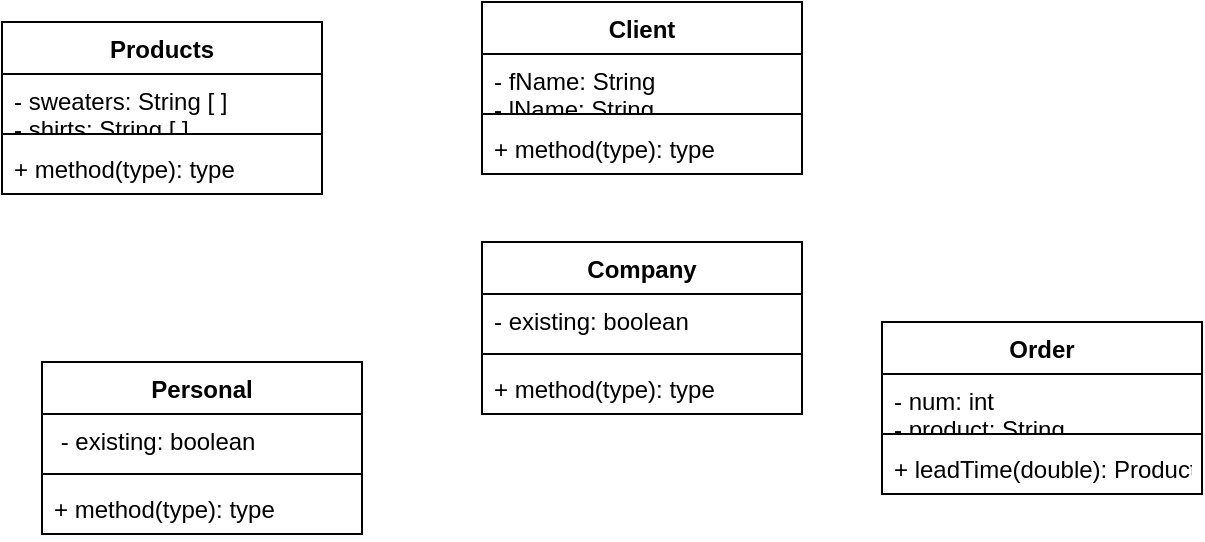 <mxfile>
    <diagram id="z3XswlLWCpY23xo-eLrF" name="Page-1">
        <mxGraphModel dx="728" dy="680" grid="1" gridSize="10" guides="1" tooltips="1" connect="1" arrows="1" fold="1" page="1" pageScale="1" pageWidth="850" pageHeight="1100" math="0" shadow="0">
            <root>
                <mxCell id="0"/>
                <mxCell id="1" parent="0"/>
                <mxCell id="FrRC0isX2T48UGR8ABqO-22" value="Products" style="swimlane;fontStyle=1;align=center;verticalAlign=top;childLayout=stackLayout;horizontal=1;startSize=26;horizontalStack=0;resizeParent=1;resizeParentMax=0;resizeLast=0;collapsible=1;marginBottom=0;" parent="1" vertex="1">
                    <mxGeometry x="110" y="180" width="160" height="86" as="geometry"/>
                </mxCell>
                <mxCell id="FrRC0isX2T48UGR8ABqO-23" value="- sweaters: String [ ]&#10;- shirts: String [ ]&#10;- pants: String [ ]&#10;- shorts: String [ ]&#10;- hats: String [ ]&#10;- masks: String [ ]" style="text;strokeColor=none;fillColor=none;align=left;verticalAlign=top;spacingLeft=4;spacingRight=4;overflow=hidden;rotatable=0;points=[[0,0.5],[1,0.5]];portConstraint=eastwest;" parent="FrRC0isX2T48UGR8ABqO-22" vertex="1">
                    <mxGeometry y="26" width="160" height="26" as="geometry"/>
                </mxCell>
                <mxCell id="FrRC0isX2T48UGR8ABqO-24" value="" style="line;strokeWidth=1;fillColor=none;align=left;verticalAlign=middle;spacingTop=-1;spacingLeft=3;spacingRight=3;rotatable=0;labelPosition=right;points=[];portConstraint=eastwest;" parent="FrRC0isX2T48UGR8ABqO-22" vertex="1">
                    <mxGeometry y="52" width="160" height="8" as="geometry"/>
                </mxCell>
                <mxCell id="FrRC0isX2T48UGR8ABqO-25" value="+ method(type): type" style="text;strokeColor=none;fillColor=none;align=left;verticalAlign=top;spacingLeft=4;spacingRight=4;overflow=hidden;rotatable=0;points=[[0,0.5],[1,0.5]];portConstraint=eastwest;" parent="FrRC0isX2T48UGR8ABqO-22" vertex="1">
                    <mxGeometry y="60" width="160" height="26" as="geometry"/>
                </mxCell>
                <mxCell id="FrRC0isX2T48UGR8ABqO-26" value="Client" style="swimlane;fontStyle=1;align=center;verticalAlign=top;childLayout=stackLayout;horizontal=1;startSize=26;horizontalStack=0;resizeParent=1;resizeParentMax=0;resizeLast=0;collapsible=1;marginBottom=0;" parent="1" vertex="1">
                    <mxGeometry x="350" y="170" width="160" height="86" as="geometry"/>
                </mxCell>
                <mxCell id="FrRC0isX2T48UGR8ABqO-27" value="- fName: String&#10;- lName: String &#10;-mName: String&#10;- address: String&#10;- pNumber: String" style="text;strokeColor=none;fillColor=none;align=left;verticalAlign=top;spacingLeft=4;spacingRight=4;overflow=hidden;rotatable=0;points=[[0,0.5],[1,0.5]];portConstraint=eastwest;" parent="FrRC0isX2T48UGR8ABqO-26" vertex="1">
                    <mxGeometry y="26" width="160" height="26" as="geometry"/>
                </mxCell>
                <mxCell id="FrRC0isX2T48UGR8ABqO-28" value="" style="line;strokeWidth=1;fillColor=none;align=left;verticalAlign=middle;spacingTop=-1;spacingLeft=3;spacingRight=3;rotatable=0;labelPosition=right;points=[];portConstraint=eastwest;" parent="FrRC0isX2T48UGR8ABqO-26" vertex="1">
                    <mxGeometry y="52" width="160" height="8" as="geometry"/>
                </mxCell>
                <mxCell id="FrRC0isX2T48UGR8ABqO-29" value="+ method(type): type" style="text;strokeColor=none;fillColor=none;align=left;verticalAlign=top;spacingLeft=4;spacingRight=4;overflow=hidden;rotatable=0;points=[[0,0.5],[1,0.5]];portConstraint=eastwest;" parent="FrRC0isX2T48UGR8ABqO-26" vertex="1">
                    <mxGeometry y="60" width="160" height="26" as="geometry"/>
                </mxCell>
                <mxCell id="FrRC0isX2T48UGR8ABqO-30" value="Company" style="swimlane;fontStyle=1;align=center;verticalAlign=top;childLayout=stackLayout;horizontal=1;startSize=26;horizontalStack=0;resizeParent=1;resizeParentMax=0;resizeLast=0;collapsible=1;marginBottom=0;" parent="1" vertex="1">
                    <mxGeometry x="350" y="290" width="160" height="86" as="geometry"/>
                </mxCell>
                <mxCell id="FrRC0isX2T48UGR8ABqO-31" value="- existing: boolean" style="text;strokeColor=none;fillColor=none;align=left;verticalAlign=top;spacingLeft=4;spacingRight=4;overflow=hidden;rotatable=0;points=[[0,0.5],[1,0.5]];portConstraint=eastwest;" parent="FrRC0isX2T48UGR8ABqO-30" vertex="1">
                    <mxGeometry y="26" width="160" height="26" as="geometry"/>
                </mxCell>
                <mxCell id="FrRC0isX2T48UGR8ABqO-32" value="" style="line;strokeWidth=1;fillColor=none;align=left;verticalAlign=middle;spacingTop=-1;spacingLeft=3;spacingRight=3;rotatable=0;labelPosition=right;points=[];portConstraint=eastwest;" parent="FrRC0isX2T48UGR8ABqO-30" vertex="1">
                    <mxGeometry y="52" width="160" height="8" as="geometry"/>
                </mxCell>
                <mxCell id="FrRC0isX2T48UGR8ABqO-33" value="+ method(type): type" style="text;strokeColor=none;fillColor=none;align=left;verticalAlign=top;spacingLeft=4;spacingRight=4;overflow=hidden;rotatable=0;points=[[0,0.5],[1,0.5]];portConstraint=eastwest;" parent="FrRC0isX2T48UGR8ABqO-30" vertex="1">
                    <mxGeometry y="60" width="160" height="26" as="geometry"/>
                </mxCell>
                <mxCell id="FrRC0isX2T48UGR8ABqO-34" value="Personal" style="swimlane;fontStyle=1;align=center;verticalAlign=top;childLayout=stackLayout;horizontal=1;startSize=26;horizontalStack=0;resizeParent=1;resizeParentMax=0;resizeLast=0;collapsible=1;marginBottom=0;" parent="1" vertex="1">
                    <mxGeometry x="130" y="350" width="160" height="86" as="geometry"/>
                </mxCell>
                <mxCell id="FrRC0isX2T48UGR8ABqO-35" value=" - existing: boolean" style="text;strokeColor=none;fillColor=none;align=left;verticalAlign=top;spacingLeft=4;spacingRight=4;overflow=hidden;rotatable=0;points=[[0,0.5],[1,0.5]];portConstraint=eastwest;" parent="FrRC0isX2T48UGR8ABqO-34" vertex="1">
                    <mxGeometry y="26" width="160" height="26" as="geometry"/>
                </mxCell>
                <mxCell id="FrRC0isX2T48UGR8ABqO-36" value="" style="line;strokeWidth=1;fillColor=none;align=left;verticalAlign=middle;spacingTop=-1;spacingLeft=3;spacingRight=3;rotatable=0;labelPosition=right;points=[];portConstraint=eastwest;" parent="FrRC0isX2T48UGR8ABqO-34" vertex="1">
                    <mxGeometry y="52" width="160" height="8" as="geometry"/>
                </mxCell>
                <mxCell id="FrRC0isX2T48UGR8ABqO-37" value="+ method(type): type" style="text;strokeColor=none;fillColor=none;align=left;verticalAlign=top;spacingLeft=4;spacingRight=4;overflow=hidden;rotatable=0;points=[[0,0.5],[1,0.5]];portConstraint=eastwest;" parent="FrRC0isX2T48UGR8ABqO-34" vertex="1">
                    <mxGeometry y="60" width="160" height="26" as="geometry"/>
                </mxCell>
                <mxCell id="FrRC0isX2T48UGR8ABqO-38" value="Order" style="swimlane;fontStyle=1;align=center;verticalAlign=top;childLayout=stackLayout;horizontal=1;startSize=26;horizontalStack=0;resizeParent=1;resizeParentMax=0;resizeLast=0;collapsible=1;marginBottom=0;" parent="1" vertex="1">
                    <mxGeometry x="550" y="330" width="160" height="86" as="geometry"/>
                </mxCell>
                <mxCell id="FrRC0isX2T48UGR8ABqO-39" value="- num: int&#10;- product: String &#10;- type: String&#10;- size: String&#10;- client: Client" style="text;strokeColor=none;fillColor=none;align=left;verticalAlign=top;spacingLeft=4;spacingRight=4;overflow=hidden;rotatable=0;points=[[0,0.5],[1,0.5]];portConstraint=eastwest;" parent="FrRC0isX2T48UGR8ABqO-38" vertex="1">
                    <mxGeometry y="26" width="160" height="26" as="geometry"/>
                </mxCell>
                <mxCell id="FrRC0isX2T48UGR8ABqO-40" value="" style="line;strokeWidth=1;fillColor=none;align=left;verticalAlign=middle;spacingTop=-1;spacingLeft=3;spacingRight=3;rotatable=0;labelPosition=right;points=[];portConstraint=eastwest;" parent="FrRC0isX2T48UGR8ABqO-38" vertex="1">
                    <mxGeometry y="52" width="160" height="8" as="geometry"/>
                </mxCell>
                <mxCell id="FrRC0isX2T48UGR8ABqO-41" value="+ leadTime(double): Products inventory" style="text;strokeColor=none;fillColor=none;align=left;verticalAlign=top;spacingLeft=4;spacingRight=4;overflow=hidden;rotatable=0;points=[[0,0.5],[1,0.5]];portConstraint=eastwest;" parent="FrRC0isX2T48UGR8ABqO-38" vertex="1">
                    <mxGeometry y="60" width="160" height="26" as="geometry"/>
                </mxCell>
            </root>
        </mxGraphModel>
    </diagram>
    <diagram id="wftdomCxegUQZQMBHBxp" name="Page-2">
        &#xa;        &#xa;        &#xa;&#xa;&#xa;
        <mxGraphModel dx="728" dy="680" grid="1" gridSize="10" guides="1" tooltips="1" connect="1" arrows="1" fold="1" page="1" pageScale="1" pageWidth="850" pageHeight="1100" math="0" shadow="0">
            &#xa;            &#xa;            &#xa;&#xa;&#xa;
            <root>
                &#xa;                &#xa;                &#xa;&#xa;&#xa;
                <mxCell id="MRYJUEJTdeakwbMpgUm5-0"/>
                &#xa;                &#xa;                &#xa;&#xa;&#xa;
                <mxCell id="MRYJUEJTdeakwbMpgUm5-1" parent="MRYJUEJTdeakwbMpgUm5-0"/>
                &#xa;                &#xa;                &#xa;&#xa;&#xa;
                <mxCell id="w4hvDUAFsWrSL29OxZu8-0" value="Sweater" style="swimlane;fontStyle=1;align=center;verticalAlign=top;childLayout=stackLayout;horizontal=1;startSize=26;horizontalStack=0;resizeParent=1;resizeParentMax=0;resizeLast=0;collapsible=1;marginBottom=0;" parent="MRYJUEJTdeakwbMpgUm5-1" vertex="1">
                    &#xa;                    &#xa;                    &#xa;&#xa;&#xa;
                    <mxGeometry x="90" y="80" width="160" height="86" as="geometry"/>
                    &#xa;                    &#xa;                    &#xa;&#xa;&#xa;
                </mxCell>
                &#xa;                &#xa;                &#xa;&#xa;&#xa;
                <mxCell id="w4hvDUAFsWrSL29OxZu8-1" value="- size: char&#10;- type: String&#10;- colour: String&#10;- sex: char" style="text;strokeColor=none;fillColor=none;align=left;verticalAlign=top;spacingLeft=4;spacingRight=4;overflow=hidden;rotatable=0;points=[[0,0.5],[1,0.5]];portConstraint=eastwest;" parent="w4hvDUAFsWrSL29OxZu8-0" vertex="1">
                    &#xa;                    &#xa;                    &#xa;&#xa;&#xa;
                    <mxGeometry y="26" width="160" height="26" as="geometry"/>
                    &#xa;                    &#xa;                    &#xa;&#xa;&#xa;
                </mxCell>
                &#xa;                &#xa;                &#xa;&#xa;&#xa;
                <mxCell id="w4hvDUAFsWrSL29OxZu8-2" value="" style="line;strokeWidth=1;fillColor=none;align=left;verticalAlign=middle;spacingTop=-1;spacingLeft=3;spacingRight=3;rotatable=0;labelPosition=right;points=[];portConstraint=eastwest;" parent="w4hvDUAFsWrSL29OxZu8-0" vertex="1">
                    &#xa;                    &#xa;                    &#xa;&#xa;&#xa;
                    <mxGeometry y="52" width="160" height="8" as="geometry"/>
                    &#xa;                    &#xa;                    &#xa;&#xa;&#xa;
                </mxCell>
                &#xa;                &#xa;                &#xa;&#xa;&#xa;
                <mxCell id="w4hvDUAFsWrSL29OxZu8-3" value="+ method(type): type" style="text;strokeColor=none;fillColor=none;align=left;verticalAlign=top;spacingLeft=4;spacingRight=4;overflow=hidden;rotatable=0;points=[[0,0.5],[1,0.5]];portConstraint=eastwest;" parent="w4hvDUAFsWrSL29OxZu8-0" vertex="1">
                    &#xa;                    &#xa;                    &#xa;&#xa;&#xa;
                    <mxGeometry y="60" width="160" height="26" as="geometry"/>
                    &#xa;                    &#xa;                    &#xa;&#xa;&#xa;
                </mxCell>
                &#xa;                &#xa;                &#xa;&#xa;&#xa;
                <mxCell id="w4hvDUAFsWrSL29OxZu8-4" value="Shirt" style="swimlane;fontStyle=1;align=center;verticalAlign=top;childLayout=stackLayout;horizontal=1;startSize=26;horizontalStack=0;resizeParent=1;resizeParentMax=0;resizeLast=0;collapsible=1;marginBottom=0;" parent="MRYJUEJTdeakwbMpgUm5-1" vertex="1">
                    &#xa;                    &#xa;                    &#xa;&#xa;&#xa;
                    <mxGeometry x="320" y="80" width="160" height="86" as="geometry"/>
                    &#xa;                    &#xa;                    &#xa;&#xa;&#xa;
                </mxCell>
                &#xa;                &#xa;                &#xa;&#xa;&#xa;
                <mxCell id="w4hvDUAFsWrSL29OxZu8-5" value="- size: char&#10;- type: String&#10;- colour: String&#10;- sex: char" style="text;strokeColor=none;fillColor=none;align=left;verticalAlign=top;spacingLeft=4;spacingRight=4;overflow=hidden;rotatable=0;points=[[0,0.5],[1,0.5]];portConstraint=eastwest;" parent="w4hvDUAFsWrSL29OxZu8-4" vertex="1">
                    &#xa;                    &#xa;                    &#xa;&#xa;&#xa;
                    <mxGeometry y="26" width="160" height="26" as="geometry"/>
                    &#xa;                    &#xa;                    &#xa;&#xa;&#xa;
                </mxCell>
                &#xa;                &#xa;                &#xa;&#xa;&#xa;
                <mxCell id="w4hvDUAFsWrSL29OxZu8-6" value="" style="line;strokeWidth=1;fillColor=none;align=left;verticalAlign=middle;spacingTop=-1;spacingLeft=3;spacingRight=3;rotatable=0;labelPosition=right;points=[];portConstraint=eastwest;" parent="w4hvDUAFsWrSL29OxZu8-4" vertex="1">
                    &#xa;                    &#xa;                    &#xa;&#xa;&#xa;
                    <mxGeometry y="52" width="160" height="8" as="geometry"/>
                    &#xa;                    &#xa;                    &#xa;&#xa;&#xa;
                </mxCell>
                &#xa;                &#xa;                &#xa;&#xa;&#xa;
                <mxCell id="w4hvDUAFsWrSL29OxZu8-7" value="+ method(type): type" style="text;strokeColor=none;fillColor=none;align=left;verticalAlign=top;spacingLeft=4;spacingRight=4;overflow=hidden;rotatable=0;points=[[0,0.5],[1,0.5]];portConstraint=eastwest;" parent="w4hvDUAFsWrSL29OxZu8-4" vertex="1">
                    &#xa;                    &#xa;                    &#xa;&#xa;&#xa;
                    <mxGeometry y="60" width="160" height="26" as="geometry"/>
                    &#xa;                    &#xa;                    &#xa;&#xa;&#xa;
                </mxCell>
                &#xa;                &#xa;                &#xa;&#xa;&#xa;
                <mxCell id="w4hvDUAFsWrSL29OxZu8-8" value="Pant" style="swimlane;fontStyle=1;align=center;verticalAlign=top;childLayout=stackLayout;horizontal=1;startSize=26;horizontalStack=0;resizeParent=1;resizeParentMax=0;resizeLast=0;collapsible=1;marginBottom=0;" parent="MRYJUEJTdeakwbMpgUm5-1" vertex="1">
                    &#xa;                    &#xa;                    &#xa;&#xa;&#xa;
                    <mxGeometry x="90" y="230" width="160" height="86" as="geometry"/>
                    &#xa;                    &#xa;                    &#xa;&#xa;&#xa;
                </mxCell>
                &#xa;                &#xa;                &#xa;&#xa;&#xa;
                <mxCell id="w4hvDUAFsWrSL29OxZu8-9" value="- size: char&#10;- type: String&#10;- colour: String&#10;- sex: char" style="text;strokeColor=none;fillColor=none;align=left;verticalAlign=top;spacingLeft=4;spacingRight=4;overflow=hidden;rotatable=0;points=[[0,0.5],[1,0.5]];portConstraint=eastwest;" parent="w4hvDUAFsWrSL29OxZu8-8" vertex="1">
                    &#xa;                    &#xa;                    &#xa;&#xa;&#xa;
                    <mxGeometry y="26" width="160" height="26" as="geometry"/>
                    &#xa;                    &#xa;                    &#xa;&#xa;&#xa;
                </mxCell>
                &#xa;                &#xa;                &#xa;&#xa;&#xa;
                <mxCell id="w4hvDUAFsWrSL29OxZu8-10" value="" style="line;strokeWidth=1;fillColor=none;align=left;verticalAlign=middle;spacingTop=-1;spacingLeft=3;spacingRight=3;rotatable=0;labelPosition=right;points=[];portConstraint=eastwest;" parent="w4hvDUAFsWrSL29OxZu8-8" vertex="1">
                    &#xa;                    &#xa;                    &#xa;&#xa;&#xa;
                    <mxGeometry y="52" width="160" height="8" as="geometry"/>
                    &#xa;                    &#xa;                    &#xa;&#xa;&#xa;
                </mxCell>
                &#xa;                &#xa;                &#xa;&#xa;&#xa;
                <mxCell id="w4hvDUAFsWrSL29OxZu8-11" value="+ method(type): type" style="text;strokeColor=none;fillColor=none;align=left;verticalAlign=top;spacingLeft=4;spacingRight=4;overflow=hidden;rotatable=0;points=[[0,0.5],[1,0.5]];portConstraint=eastwest;" parent="w4hvDUAFsWrSL29OxZu8-8" vertex="1">
                    &#xa;                    &#xa;                    &#xa;&#xa;&#xa;
                    <mxGeometry y="60" width="160" height="26" as="geometry"/>
                    &#xa;                    &#xa;                    &#xa;&#xa;&#xa;
                </mxCell>
                &#xa;                &#xa;                &#xa;&#xa;&#xa;
                <mxCell id="w4hvDUAFsWrSL29OxZu8-12" value="Short" style="swimlane;fontStyle=1;align=center;verticalAlign=top;childLayout=stackLayout;horizontal=1;startSize=26;horizontalStack=0;resizeParent=1;resizeParentMax=0;resizeLast=0;collapsible=1;marginBottom=0;" parent="MRYJUEJTdeakwbMpgUm5-1" vertex="1">
                    &#xa;                    &#xa;                    &#xa;&#xa;&#xa;
                    <mxGeometry x="320" y="230" width="160" height="86" as="geometry"/>
                    &#xa;                    &#xa;                    &#xa;&#xa;&#xa;
                </mxCell>
                &#xa;                &#xa;                &#xa;&#xa;&#xa;
                <mxCell id="w4hvDUAFsWrSL29OxZu8-13" value="- size: char&#10;- type: String&#10;- colour: String&#10;- sex: char" style="text;strokeColor=none;fillColor=none;align=left;verticalAlign=top;spacingLeft=4;spacingRight=4;overflow=hidden;rotatable=0;points=[[0,0.5],[1,0.5]];portConstraint=eastwest;" parent="w4hvDUAFsWrSL29OxZu8-12" vertex="1">
                    &#xa;                    &#xa;                    &#xa;&#xa;&#xa;
                    <mxGeometry y="26" width="160" height="26" as="geometry"/>
                    &#xa;                    &#xa;                    &#xa;&#xa;&#xa;
                </mxCell>
                &#xa;                &#xa;                &#xa;&#xa;&#xa;
                <mxCell id="w4hvDUAFsWrSL29OxZu8-14" value="" style="line;strokeWidth=1;fillColor=none;align=left;verticalAlign=middle;spacingTop=-1;spacingLeft=3;spacingRight=3;rotatable=0;labelPosition=right;points=[];portConstraint=eastwest;" parent="w4hvDUAFsWrSL29OxZu8-12" vertex="1">
                    &#xa;                    &#xa;                    &#xa;&#xa;&#xa;
                    <mxGeometry y="52" width="160" height="8" as="geometry"/>
                    &#xa;                    &#xa;                    &#xa;&#xa;&#xa;
                </mxCell>
                &#xa;                &#xa;                &#xa;&#xa;&#xa;
                <mxCell id="w4hvDUAFsWrSL29OxZu8-15" value="+ method(type): type" style="text;strokeColor=none;fillColor=none;align=left;verticalAlign=top;spacingLeft=4;spacingRight=4;overflow=hidden;rotatable=0;points=[[0,0.5],[1,0.5]];portConstraint=eastwest;" parent="w4hvDUAFsWrSL29OxZu8-12" vertex="1">
                    &#xa;                    &#xa;                    &#xa;&#xa;&#xa;
                    <mxGeometry y="60" width="160" height="26" as="geometry"/>
                    &#xa;                    &#xa;                    &#xa;&#xa;&#xa;
                </mxCell>
                &#xa;                &#xa;                &#xa;&#xa;&#xa;
                <mxCell id="w4hvDUAFsWrSL29OxZu8-16" value="Headwear" style="swimlane;fontStyle=1;align=center;verticalAlign=top;childLayout=stackLayout;horizontal=1;startSize=26;horizontalStack=0;resizeParent=1;resizeParentMax=0;resizeLast=0;collapsible=1;marginBottom=0;" parent="MRYJUEJTdeakwbMpgUm5-1" vertex="1">
                    &#xa;                    &#xa;                    &#xa;&#xa;&#xa;
                    <mxGeometry x="90" y="370" width="160" height="86" as="geometry"/>
                    &#xa;                    &#xa;                    &#xa;&#xa;&#xa;
                </mxCell>
                &#xa;                &#xa;                &#xa;&#xa;&#xa;
                <mxCell id="w4hvDUAFsWrSL29OxZu8-17" value="- size: char&#10;- type: String&#10;- colour: String&#10;- sex: char" style="text;strokeColor=none;fillColor=none;align=left;verticalAlign=top;spacingLeft=4;spacingRight=4;overflow=hidden;rotatable=0;points=[[0,0.5],[1,0.5]];portConstraint=eastwest;" parent="w4hvDUAFsWrSL29OxZu8-16" vertex="1">
                    &#xa;                    &#xa;                    &#xa;&#xa;&#xa;
                    <mxGeometry y="26" width="160" height="26" as="geometry"/>
                    &#xa;                    &#xa;                    &#xa;&#xa;&#xa;
                </mxCell>
                &#xa;                &#xa;                &#xa;&#xa;&#xa;
                <mxCell id="w4hvDUAFsWrSL29OxZu8-18" value="" style="line;strokeWidth=1;fillColor=none;align=left;verticalAlign=middle;spacingTop=-1;spacingLeft=3;spacingRight=3;rotatable=0;labelPosition=right;points=[];portConstraint=eastwest;" parent="w4hvDUAFsWrSL29OxZu8-16" vertex="1">
                    &#xa;                    &#xa;                    &#xa;&#xa;&#xa;
                    <mxGeometry y="52" width="160" height="8" as="geometry"/>
                    &#xa;                    &#xa;                    &#xa;&#xa;&#xa;
                </mxCell>
                &#xa;                &#xa;                &#xa;&#xa;&#xa;
                <mxCell id="w4hvDUAFsWrSL29OxZu8-19" value="+ method(type): type" style="text;strokeColor=none;fillColor=none;align=left;verticalAlign=top;spacingLeft=4;spacingRight=4;overflow=hidden;rotatable=0;points=[[0,0.5],[1,0.5]];portConstraint=eastwest;" parent="w4hvDUAFsWrSL29OxZu8-16" vertex="1">
                    &#xa;                    &#xa;                    &#xa;&#xa;&#xa;
                    <mxGeometry y="60" width="160" height="26" as="geometry"/>
                    &#xa;                    &#xa;                    &#xa;&#xa;&#xa;
                </mxCell>
                &#xa;                &#xa;                &#xa;&#xa;&#xa;
                <mxCell id="w4hvDUAFsWrSL29OxZu8-20" value="Mask" style="swimlane;fontStyle=1;align=center;verticalAlign=top;childLayout=stackLayout;horizontal=1;startSize=26;horizontalStack=0;resizeParent=1;resizeParentMax=0;resizeLast=0;collapsible=1;marginBottom=0;" parent="MRYJUEJTdeakwbMpgUm5-1" vertex="1">
                    &#xa;                    &#xa;                    &#xa;&#xa;&#xa;
                    <mxGeometry x="320" y="370" width="160" height="86" as="geometry"/>
                    &#xa;                    &#xa;                    &#xa;&#xa;&#xa;
                </mxCell>
                &#xa;                &#xa;                &#xa;&#xa;&#xa;
                <mxCell id="w4hvDUAFsWrSL29OxZu8-21" value="- size: char&#10;- type: String&#10;- colour: String&#10;- sex: char" style="text;strokeColor=none;fillColor=none;align=left;verticalAlign=top;spacingLeft=4;spacingRight=4;overflow=hidden;rotatable=0;points=[[0,0.5],[1,0.5]];portConstraint=eastwest;" parent="w4hvDUAFsWrSL29OxZu8-20" vertex="1">
                    &#xa;                    &#xa;                    &#xa;&#xa;&#xa;
                    <mxGeometry y="26" width="160" height="26" as="geometry"/>
                    &#xa;                    &#xa;                    &#xa;&#xa;&#xa;
                </mxCell>
                &#xa;                &#xa;                &#xa;&#xa;&#xa;
                <mxCell id="w4hvDUAFsWrSL29OxZu8-22" value="" style="line;strokeWidth=1;fillColor=none;align=left;verticalAlign=middle;spacingTop=-1;spacingLeft=3;spacingRight=3;rotatable=0;labelPosition=right;points=[];portConstraint=eastwest;" parent="w4hvDUAFsWrSL29OxZu8-20" vertex="1">
                    &#xa;                    &#xa;                    &#xa;&#xa;&#xa;
                    <mxGeometry y="52" width="160" height="8" as="geometry"/>
                    &#xa;                    &#xa;                    &#xa;&#xa;&#xa;
                </mxCell>
                &#xa;                &#xa;                &#xa;&#xa;&#xa;
                <mxCell id="w4hvDUAFsWrSL29OxZu8-23" value="+ method(type): type" style="text;strokeColor=none;fillColor=none;align=left;verticalAlign=top;spacingLeft=4;spacingRight=4;overflow=hidden;rotatable=0;points=[[0,0.5],[1,0.5]];portConstraint=eastwest;" parent="w4hvDUAFsWrSL29OxZu8-20" vertex="1">
                    &#xa;                    &#xa;                    &#xa;&#xa;&#xa;
                    <mxGeometry y="60" width="160" height="26" as="geometry"/>
                    &#xa;                    &#xa;                    &#xa;&#xa;&#xa;
                </mxCell>
                &#xa;                &#xa;                &#xa;&#xa;&#xa;
            </root>
            &#xa;            &#xa;            &#xa;&#xa;&#xa;
        </mxGraphModel>
        &#xa;        &#xa;        &#xa;&#xa;&#xa;
    </diagram>
    <diagram id="AKa6K7lbf1u2NzV__cc4" name="Page-3">
        &#xa;        &#xa;        &#xa;&#xa;&#xa;
        <mxGraphModel dx="728" dy="680" grid="1" gridSize="10" guides="1" tooltips="1" connect="1" arrows="1" fold="1" page="1" pageScale="1" pageWidth="850" pageHeight="1100" math="0" shadow="0">
            &#xa;            &#xa;            &#xa;&#xa;&#xa;
            <root>
                &#xa;                &#xa;                &#xa;&#xa;&#xa;
                <mxCell id="Er8krfrYXAJm4qdIAXMV-0"/>
                &#xa;                &#xa;                &#xa;&#xa;&#xa;
                <mxCell id="Er8krfrYXAJm4qdIAXMV-1" parent="Er8krfrYXAJm4qdIAXMV-0"/>
                &#xa;                &#xa;                &#xa;&#xa;&#xa;
                <mxCell id="Er8krfrYXAJm4qdIAXMV-2" value="SQLServer" style="shape=folder;fontStyle=1;tabWidth=110;tabHeight=30;tabPosition=left;html=1;boundedLbl=1;labelInHeader=1;container=1;collapsible=0;recursiveResize=0;" parent="Er8krfrYXAJm4qdIAXMV-1" vertex="1">
                    &#xa;                    &#xa;                    &#xa;&#xa;&#xa;
                    <mxGeometry x="120" y="310" width="290" height="150" as="geometry"/>
                    &#xa;                    &#xa;                    &#xa;&#xa;&#xa;
                </mxCell>
                &#xa;                &#xa;                &#xa;&#xa;&#xa;
                <mxCell id="Er8krfrYXAJm4qdIAXMV-3" value="Inventory" style="html=1;" parent="Er8krfrYXAJm4qdIAXMV-2" vertex="1">
                    &#xa;                    &#xa;                    &#xa;&#xa;&#xa;
                    <mxGeometry width="110" height="30" relative="1" as="geometry">
                        &#xa;                        &#xa;                        &#xa;&#xa;&#xa;
                        <mxPoint x="20" y="50" as="offset"/>
                        &#xa;                        &#xa;                        &#xa;&#xa;&#xa;
                    </mxGeometry>
                    &#xa;                    &#xa;                    &#xa;&#xa;&#xa;
                </mxCell>
                &#xa;                &#xa;                &#xa;&#xa;&#xa;
                <mxCell id="Er8krfrYXAJm4qdIAXMV-16" value="OrderHistory" style="html=1;" parent="Er8krfrYXAJm4qdIAXMV-2" vertex="1">
                    &#xa;                    &#xa;                    &#xa;&#xa;&#xa;
                    <mxGeometry width="110" height="30" relative="1" as="geometry">
                        &#xa;                        &#xa;                        &#xa;&#xa;&#xa;
                        <mxPoint x="150" y="60" as="offset"/>
                        &#xa;                        &#xa;                        &#xa;&#xa;&#xa;
                    </mxGeometry>
                    &#xa;                    &#xa;                    &#xa;&#xa;&#xa;
                </mxCell>
                &#xa;                &#xa;                &#xa;&#xa;&#xa;
                <mxCell id="WMc9OuHirwesZjXnelt_-4" value="Regulars" style="html=1;" vertex="1" parent="Er8krfrYXAJm4qdIAXMV-2">
                    &#xa;                    &#xa;                    &#xa;&#xa;&#xa;
                    <mxGeometry width="110" height="30" relative="1" as="geometry">
                        &#xa;                        &#xa;                        &#xa;&#xa;&#xa;
                        <mxPoint x="30" y="90" as="offset"/>
                        &#xa;                        &#xa;                        &#xa;&#xa;&#xa;
                    </mxGeometry>
                    &#xa;                    &#xa;                    &#xa;&#xa;&#xa;
                </mxCell>
                &#xa;                &#xa;                &#xa;&#xa;&#xa;
            </root>
            &#xa;            &#xa;            &#xa;&#xa;&#xa;
        </mxGraphModel>
        &#xa;        &#xa;        &#xa;&#xa;&#xa;
    </diagram>
    <diagram id="eSRwoZc0oyTMrpAx9XS1" name="Page-4">
        <mxGraphModel dx="715" dy="538" grid="1" gridSize="10" guides="1" tooltips="1" connect="1" arrows="1" fold="1" page="1" pageScale="1" pageWidth="850" pageHeight="1100" math="0" shadow="0">
            <root>
                <mxCell id="oynfDBJYEfXgy_UC3kl--0"/>
                <mxCell id="oynfDBJYEfXgy_UC3kl--1" parent="oynfDBJYEfXgy_UC3kl--0"/>
                <mxCell id="oynfDBJYEfXgy_UC3kl--2" value="Customer" style="shape=umlActor;verticalLabelPosition=bottom;verticalAlign=top;html=1;" parent="oynfDBJYEfXgy_UC3kl--1" vertex="1">
                    <mxGeometry x="120" y="225" width="30" height="60" as="geometry"/>
                </mxCell>
                <mxCell id="oynfDBJYEfXgy_UC3kl--5" value="Admin" style="shape=umlActor;verticalLabelPosition=bottom;verticalAlign=top;html=1;" parent="oynfDBJYEfXgy_UC3kl--1" vertex="1">
                    <mxGeometry x="800" y="240" width="30" height="60" as="geometry"/>
                </mxCell>
                <mxCell id="oynfDBJYEfXgy_UC3kl--12" value="Recuring/OneTime" style="ellipse;whiteSpace=wrap;html=1;" parent="oynfDBJYEfXgy_UC3kl--1" vertex="1">
                    <mxGeometry x="150" y="540" width="130" height="40" as="geometry"/>
                </mxCell>
                <mxCell id="XHgv0kynWW9dPsfrW4lC-9" value="Process Order" style="ellipse;whiteSpace=wrap;html=1;" parent="oynfDBJYEfXgy_UC3kl--1" vertex="1">
                    <mxGeometry x="320" y="750" width="122.5" height="55" as="geometry"/>
                </mxCell>
                <mxCell id="XHgv0kynWW9dPsfrW4lC-14" value="Login" style="ellipse;whiteSpace=wrap;html=1;" parent="oynfDBJYEfXgy_UC3kl--1" vertex="1">
                    <mxGeometry x="500" y="40" width="80" height="30" as="geometry"/>
                </mxCell>
                <mxCell id="XHgv0kynWW9dPsfrW4lC-15" value="Sign-Up" style="ellipse;whiteSpace=wrap;html=1;" parent="oynfDBJYEfXgy_UC3kl--1" vertex="1">
                    <mxGeometry x="620" y="40" width="80" height="30" as="geometry"/>
                </mxCell>
                <mxCell id="XHgv0kynWW9dPsfrW4lC-16" value="Verify email" style="ellipse;whiteSpace=wrap;html=1;" parent="oynfDBJYEfXgy_UC3kl--1" vertex="1">
                    <mxGeometry x="720" y="110" width="80" height="30" as="geometry"/>
                </mxCell>
                <mxCell id="XHgv0kynWW9dPsfrW4lC-17" value="Verify Password" style="ellipse;whiteSpace=wrap;html=1;" parent="oynfDBJYEfXgy_UC3kl--1" vertex="1">
                    <mxGeometry x="480" y="130" width="80" height="30" as="geometry"/>
                </mxCell>
                <mxCell id="XHgv0kynWW9dPsfrW4lC-18" value="Error" style="ellipse;whiteSpace=wrap;html=1;" parent="oynfDBJYEfXgy_UC3kl--1" vertex="1">
                    <mxGeometry x="580" y="110" width="80" height="30" as="geometry"/>
                </mxCell>
                <mxCell id="XHgv0kynWW9dPsfrW4lC-20" value="&amp;lt;&amp;lt;include&amp;gt;&amp;gt;" style="html=1;verticalAlign=bottom;labelBackgroundColor=none;endArrow=open;endFill=0;dashed=1;exitX=0.5;exitY=1;exitDx=0;exitDy=0;entryX=0.5;entryY=0;entryDx=0;entryDy=0;" parent="oynfDBJYEfXgy_UC3kl--1" source="XHgv0kynWW9dPsfrW4lC-14" target="XHgv0kynWW9dPsfrW4lC-17" edge="1">
                    <mxGeometry width="160" relative="1" as="geometry">
                        <mxPoint x="480" y="150" as="sourcePoint"/>
                        <mxPoint x="640" y="150" as="targetPoint"/>
                    </mxGeometry>
                </mxCell>
                <mxCell id="XHgv0kynWW9dPsfrW4lC-21" value="&amp;lt;&amp;lt;include&amp;gt;&amp;gt;" style="html=1;verticalAlign=bottom;labelBackgroundColor=none;endArrow=open;endFill=0;dashed=1;exitX=0.5;exitY=1;exitDx=0;exitDy=0;entryX=0.5;entryY=0;entryDx=0;entryDy=0;" parent="oynfDBJYEfXgy_UC3kl--1" source="XHgv0kynWW9dPsfrW4lC-15" target="XHgv0kynWW9dPsfrW4lC-16" edge="1">
                    <mxGeometry width="160" relative="1" as="geometry">
                        <mxPoint x="540" y="60" as="sourcePoint"/>
                        <mxPoint x="510" y="90" as="targetPoint"/>
                    </mxGeometry>
                </mxCell>
                <mxCell id="XHgv0kynWW9dPsfrW4lC-22" value="&amp;lt;&amp;lt;extend&amp;gt;&amp;gt;" style="html=1;verticalAlign=bottom;labelBackgroundColor=none;endArrow=open;endFill=0;dashed=1;entryX=0.5;entryY=0;entryDx=0;entryDy=0;exitX=0.5;exitY=0;exitDx=0;exitDy=0;" parent="oynfDBJYEfXgy_UC3kl--1" source="XHgv0kynWW9dPsfrW4lC-15" target="XHgv0kynWW9dPsfrW4lC-31" edge="1">
                    <mxGeometry width="160" relative="1" as="geometry">
                        <mxPoint x="390" y="140" as="sourcePoint"/>
                        <mxPoint x="550" y="140" as="targetPoint"/>
                        <Array as="points">
                            <mxPoint x="490" y="20"/>
                        </Array>
                    </mxGeometry>
                </mxCell>
                <mxCell id="XHgv0kynWW9dPsfrW4lC-23" value="&amp;lt;&amp;lt;extend&amp;gt;&amp;gt;" style="html=1;verticalAlign=bottom;labelBackgroundColor=none;endArrow=open;endFill=0;dashed=1;entryX=0.5;entryY=1;entryDx=0;entryDy=0;exitX=0.5;exitY=0;exitDx=0;exitDy=0;" parent="oynfDBJYEfXgy_UC3kl--1" source="XHgv0kynWW9dPsfrW4lC-18" target="XHgv0kynWW9dPsfrW4lC-15" edge="1">
                    <mxGeometry width="160" relative="1" as="geometry">
                        <mxPoint x="390" y="320" as="sourcePoint"/>
                        <mxPoint x="550" y="320" as="targetPoint"/>
                    </mxGeometry>
                </mxCell>
                <mxCell id="XHgv0kynWW9dPsfrW4lC-24" value="&amp;lt;&amp;lt;extend&amp;gt;&amp;gt;" style="html=1;verticalAlign=bottom;labelBackgroundColor=none;endArrow=open;endFill=0;dashed=1;entryX=0.5;entryY=1;entryDx=0;entryDy=0;exitX=0.5;exitY=0;exitDx=0;exitDy=0;" parent="oynfDBJYEfXgy_UC3kl--1" source="XHgv0kynWW9dPsfrW4lC-18" target="XHgv0kynWW9dPsfrW4lC-14" edge="1">
                    <mxGeometry width="160" relative="1" as="geometry">
                        <mxPoint x="630" y="120" as="sourcePoint"/>
                        <mxPoint x="670" y="80" as="targetPoint"/>
                    </mxGeometry>
                </mxCell>
                <mxCell id="XHgv0kynWW9dPsfrW4lC-25" value="&amp;lt;&amp;lt;extend&amp;gt;&amp;gt;" style="html=1;verticalAlign=bottom;labelBackgroundColor=none;endArrow=open;endFill=0;dashed=1;exitX=0.5;exitY=0;exitDx=0;exitDy=0;entryX=0.75;entryY=0;entryDx=0;entryDy=0;" parent="oynfDBJYEfXgy_UC3kl--1" source="XHgv0kynWW9dPsfrW4lC-14" target="XHgv0kynWW9dPsfrW4lC-31" edge="1">
                    <mxGeometry width="160" relative="1" as="geometry">
                        <mxPoint x="630" y="120" as="sourcePoint"/>
                        <mxPoint x="440" y="70" as="targetPoint"/>
                    </mxGeometry>
                </mxCell>
                <mxCell id="XHgv0kynWW9dPsfrW4lC-26" value="Guest" style="ellipse;whiteSpace=wrap;html=1;" parent="oynfDBJYEfXgy_UC3kl--1" vertex="1">
                    <mxGeometry x="190" y="40" width="80" height="30" as="geometry"/>
                </mxCell>
                <mxCell id="XHgv0kynWW9dPsfrW4lC-27" value="&amp;lt;&amp;lt;extend&amp;gt;&amp;gt;" style="html=1;verticalAlign=bottom;labelBackgroundColor=none;endArrow=open;endFill=0;dashed=1;" parent="oynfDBJYEfXgy_UC3kl--1" target="XHgv0kynWW9dPsfrW4lC-31" edge="1">
                    <mxGeometry width="160" relative="1" as="geometry">
                        <mxPoint x="230" y="39" as="sourcePoint"/>
                        <mxPoint x="390" y="39" as="targetPoint"/>
                        <Array as="points">
                            <mxPoint x="320" y="30"/>
                        </Array>
                    </mxGeometry>
                </mxCell>
                <mxCell id="XHgv0kynWW9dPsfrW4lC-30" value="" style="shape=ellipse;container=1;horizontal=1;horizontalStack=0;resizeParent=1;resizeParentMax=0;resizeLast=0;html=1;dashed=0;collapsible=0;fillColor=none;" parent="oynfDBJYEfXgy_UC3kl--1" vertex="1">
                    <mxGeometry x="290" y="60" width="160" height="90" as="geometry"/>
                </mxCell>
                <mxCell id="XHgv0kynWW9dPsfrW4lC-31" value="Open App" style="html=1;strokeColor=none;fillColor=none;align=center;verticalAlign=middle;rotatable=0;" parent="XHgv0kynWW9dPsfrW4lC-30" vertex="1">
                    <mxGeometry width="160" height="22.5" as="geometry"/>
                </mxCell>
                <mxCell id="XHgv0kynWW9dPsfrW4lC-32" value="" style="line;strokeWidth=1;fillColor=none;rotatable=0;labelPosition=right;points=[];portConstraint=eastwest;dashed=0;resizeWidth=1;" parent="XHgv0kynWW9dPsfrW4lC-30" vertex="1">
                    <mxGeometry x="8" y="22.5" width="144" height="7.5" as="geometry"/>
                </mxCell>
                <mxCell id="XHgv0kynWW9dPsfrW4lC-33" value="extension points" style="text;html=1;align=center;verticalAlign=middle;rotatable=0;" parent="XHgv0kynWW9dPsfrW4lC-30" vertex="1">
                    <mxGeometry y="30" width="160" height="22.5" as="geometry"/>
                </mxCell>
                <mxCell id="XHgv0kynWW9dPsfrW4lC-34" value="Login&amp;nbsp;&lt;br&gt;Sign-Up&lt;br&gt;Continue as Guest" style="text;html=1;align=left;verticalAlign=middle;rotatable=0;spacingLeft=25;" parent="XHgv0kynWW9dPsfrW4lC-30" vertex="1">
                    <mxGeometry y="52.5" width="160" height="22.5" as="geometry"/>
                </mxCell>
                <mxCell id="XHgv0kynWW9dPsfrW4lC-48" value="Update Stock" style="ellipse;whiteSpace=wrap;html=1;" parent="oynfDBJYEfXgy_UC3kl--1" vertex="1">
                    <mxGeometry x="325" y="692.96" width="100" height="50" as="geometry"/>
                </mxCell>
                <mxCell id="XHgv0kynWW9dPsfrW4lC-49" value="" style="endArrow=none;startArrow=none;endFill=0;startFill=0;endSize=8;html=1;verticalAlign=bottom;labelBackgroundColor=none;strokeWidth=3;exitX=1;exitY=0.5;exitDx=0;exitDy=0;" parent="oynfDBJYEfXgy_UC3kl--1" source="XHgv0kynWW9dPsfrW4lC-48" edge="1">
                    <mxGeometry width="160" relative="1" as="geometry">
                        <mxPoint x="460" y="270" as="sourcePoint"/>
                        <mxPoint x="800" y="260" as="targetPoint"/>
                        <Array as="points">
                            <mxPoint x="640" y="780"/>
                        </Array>
                    </mxGeometry>
                </mxCell>
                <mxCell id="XHgv0kynWW9dPsfrW4lC-50" value="" style="endArrow=none;startArrow=none;endFill=0;startFill=0;endSize=8;html=1;verticalAlign=bottom;labelBackgroundColor=none;strokeWidth=3;exitX=0.963;exitY=0.36;exitDx=0;exitDy=0;exitPerimeter=0;" parent="oynfDBJYEfXgy_UC3kl--1" source="YP_LOq2j_jBv8buRigSV-22" edge="1">
                    <mxGeometry width="160" relative="1" as="geometry">
                        <mxPoint x="450" y="285" as="sourcePoint"/>
                        <mxPoint x="800" y="260" as="targetPoint"/>
                    </mxGeometry>
                </mxCell>
                <mxCell id="XHgv0kynWW9dPsfrW4lC-52" value="" style="endArrow=none;startArrow=none;endFill=0;startFill=0;endSize=8;html=1;verticalAlign=bottom;labelBackgroundColor=none;strokeWidth=3;exitX=1;exitY=0.333;exitDx=0;exitDy=0;exitPerimeter=0;entryX=0;entryY=0;entryDx=0;entryDy=0;" parent="oynfDBJYEfXgy_UC3kl--1" source="oynfDBJYEfXgy_UC3kl--2" target="XHgv0kynWW9dPsfrW4lC-34" edge="1">
                    <mxGeometry width="160" relative="1" as="geometry">
                        <mxPoint x="230" y="200" as="sourcePoint"/>
                        <mxPoint x="530" y="132.5" as="targetPoint"/>
                    </mxGeometry>
                </mxCell>
                <mxCell id="XHgv0kynWW9dPsfrW4lC-53" value="" style="endArrow=none;startArrow=none;endFill=0;startFill=0;endSize=8;html=1;verticalAlign=bottom;labelBackgroundColor=none;strokeWidth=3;exitX=1;exitY=0.333;exitDx=0;exitDy=0;exitPerimeter=0;entryX=0.009;entryY=0.36;entryDx=0;entryDy=0;entryPerimeter=0;" parent="oynfDBJYEfXgy_UC3kl--1" source="oynfDBJYEfXgy_UC3kl--2" target="YP_LOq2j_jBv8buRigSV-22" edge="1">
                    <mxGeometry width="160" relative="1" as="geometry">
                        <mxPoint x="230" y="280" as="sourcePoint"/>
                        <mxPoint x="310" y="270" as="targetPoint"/>
                    </mxGeometry>
                </mxCell>
                <mxCell id="XHgv0kynWW9dPsfrW4lC-56" value="" style="endArrow=none;startArrow=none;endFill=0;startFill=0;endSize=8;html=1;verticalAlign=bottom;labelBackgroundColor=none;strokeWidth=3;exitX=1;exitY=0.5;exitDx=0;exitDy=0;entryX=0;entryY=0.333;entryDx=0;entryDy=0;entryPerimeter=0;" parent="oynfDBJYEfXgy_UC3kl--1" source="XHgv0kynWW9dPsfrW4lC-9" target="oynfDBJYEfXgy_UC3kl--5" edge="1">
                    <mxGeometry width="160" relative="1" as="geometry">
                        <mxPoint x="460" y="597.5" as="sourcePoint"/>
                        <mxPoint x="810" y="270" as="targetPoint"/>
                        <Array as="points">
                            <mxPoint x="660" y="800"/>
                        </Array>
                    </mxGeometry>
                </mxCell>
                <mxCell id="XHgv0kynWW9dPsfrW4lC-58" value="&amp;lt;&amp;lt;include&amp;gt;&amp;gt;" style="html=1;verticalAlign=bottom;labelBackgroundColor=none;endArrow=open;endFill=0;dashed=1;exitX=0.5;exitY=1;exitDx=0;exitDy=0;entryX=0.5;entryY=0;entryDx=0;entryDy=0;" parent="oynfDBJYEfXgy_UC3kl--1" source="YP_LOq2j_jBv8buRigSV-7" target="oynfDBJYEfXgy_UC3kl--12" edge="1">
                    <mxGeometry width="160" relative="1" as="geometry">
                        <mxPoint x="200" y="622.96" as="sourcePoint"/>
                        <mxPoint x="228" y="660" as="targetPoint"/>
                    </mxGeometry>
                </mxCell>
                <mxCell id="YP_LOq2j_jBv8buRigSV-7" value="" style="shape=ellipse;container=1;horizontal=1;horizontalStack=0;resizeParent=1;resizeParentMax=0;resizeLast=0;html=1;dashed=0;collapsible=0;" vertex="1" parent="oynfDBJYEfXgy_UC3kl--1">
                    <mxGeometry x="270" y="350" width="180" height="120" as="geometry"/>
                </mxCell>
                <mxCell id="YP_LOq2j_jBv8buRigSV-8" value="Returning Customer" style="html=1;strokeColor=none;fillColor=none;align=center;verticalAlign=middle;rotatable=0;" vertex="1" parent="YP_LOq2j_jBv8buRigSV-7">
                    <mxGeometry width="180" height="30" as="geometry"/>
                </mxCell>
                <mxCell id="YP_LOq2j_jBv8buRigSV-9" value="" style="line;strokeWidth=1;fillColor=none;rotatable=0;labelPosition=right;points=[];portConstraint=eastwest;dashed=0;resizeWidth=1;" vertex="1" parent="YP_LOq2j_jBv8buRigSV-7">
                    <mxGeometry x="9" y="30" width="162" height="10" as="geometry"/>
                </mxCell>
                <mxCell id="YP_LOq2j_jBv8buRigSV-11" value="Recurring order/One-Time&lt;br&gt;Payment Structure" style="text;html=1;align=left;verticalAlign=middle;rotatable=0;spacingLeft=25;" vertex="1" parent="YP_LOq2j_jBv8buRigSV-7">
                    <mxGeometry y="45" width="180" height="30" as="geometry"/>
                </mxCell>
                <mxCell id="YP_LOq2j_jBv8buRigSV-12" value="" style="shape=ellipse;container=1;horizontal=1;horizontalStack=0;resizeParent=1;resizeParentMax=0;resizeLast=0;html=1;dashed=0;collapsible=0;" vertex="1" parent="oynfDBJYEfXgy_UC3kl--1">
                    <mxGeometry x="510" y="330" width="180" height="120" as="geometry"/>
                </mxCell>
                <mxCell id="YP_LOq2j_jBv8buRigSV-13" value="New Customer" style="html=1;strokeColor=none;fillColor=none;align=center;verticalAlign=middle;rotatable=0;" vertex="1" parent="YP_LOq2j_jBv8buRigSV-12">
                    <mxGeometry width="180" height="30" as="geometry"/>
                </mxCell>
                <mxCell id="YP_LOq2j_jBv8buRigSV-14" value="" style="line;strokeWidth=1;fillColor=none;rotatable=0;labelPosition=right;points=[];portConstraint=eastwest;dashed=0;resizeWidth=1;" vertex="1" parent="YP_LOq2j_jBv8buRigSV-12">
                    <mxGeometry x="9" y="30" width="162" height="10" as="geometry"/>
                </mxCell>
                <mxCell id="YP_LOq2j_jBv8buRigSV-16" value="Sign-up&lt;br&gt;Order Information&lt;br&gt;Shipping &amp;amp; Handling&lt;br&gt;Payment Information&lt;br&gt;Payment Structure" style="text;html=1;align=left;verticalAlign=middle;rotatable=0;spacingLeft=25;" vertex="1" parent="YP_LOq2j_jBv8buRigSV-12">
                    <mxGeometry y="60" width="180" height="30" as="geometry"/>
                </mxCell>
                <mxCell id="YP_LOq2j_jBv8buRigSV-22" value="Purchase Order" style="ellipse;whiteSpace=wrap;html=1;" vertex="1" parent="oynfDBJYEfXgy_UC3kl--1">
                    <mxGeometry x="342" y="200" width="108" height="50" as="geometry"/>
                </mxCell>
                <mxCell id="YP_LOq2j_jBv8buRigSV-23" value="Send Receipt&amp;nbsp;" style="ellipse;whiteSpace=wrap;html=1;" vertex="1" parent="oynfDBJYEfXgy_UC3kl--1">
                    <mxGeometry x="317.5" y="810" width="122.5" height="55" as="geometry"/>
                </mxCell>
                <mxCell id="YP_LOq2j_jBv8buRigSV-24" value="" style="endArrow=none;startArrow=none;endFill=0;startFill=0;endSize=8;html=1;verticalAlign=bottom;labelBackgroundColor=none;strokeWidth=3;exitX=1;exitY=0.5;exitDx=0;exitDy=0;entryX=0;entryY=0.333;entryDx=0;entryDy=0;entryPerimeter=0;" edge="1" parent="oynfDBJYEfXgy_UC3kl--1" source="YP_LOq2j_jBv8buRigSV-23" target="oynfDBJYEfXgy_UC3kl--5">
                    <mxGeometry width="160" relative="1" as="geometry">
                        <mxPoint x="450" y="827.5" as="sourcePoint"/>
                        <mxPoint x="810" y="270" as="targetPoint"/>
                        <Array as="points">
                            <mxPoint x="670" y="860"/>
                        </Array>
                    </mxGeometry>
                </mxCell>
                <mxCell id="YP_LOq2j_jBv8buRigSV-25" value="Request Tracking" style="ellipse;whiteSpace=wrap;html=1;" vertex="1" parent="oynfDBJYEfXgy_UC3kl--1">
                    <mxGeometry x="320" y="870" width="122.5" height="55" as="geometry"/>
                </mxCell>
                <mxCell id="YP_LOq2j_jBv8buRigSV-26" value="Send Tracking" style="ellipse;whiteSpace=wrap;html=1;" vertex="1" parent="oynfDBJYEfXgy_UC3kl--1">
                    <mxGeometry x="320" y="930" width="122.5" height="55" as="geometry"/>
                </mxCell>
                <mxCell id="YP_LOq2j_jBv8buRigSV-27" value="" style="endArrow=none;startArrow=none;endFill=0;startFill=0;endSize=8;html=1;verticalAlign=bottom;labelBackgroundColor=none;strokeWidth=3;exitX=1;exitY=0.5;exitDx=0;exitDy=0;entryX=0;entryY=0.333;entryDx=0;entryDy=0;entryPerimeter=0;" edge="1" parent="oynfDBJYEfXgy_UC3kl--1" source="YP_LOq2j_jBv8buRigSV-26" target="oynfDBJYEfXgy_UC3kl--5">
                    <mxGeometry width="160" relative="1" as="geometry">
                        <mxPoint x="450" y="847.5" as="sourcePoint"/>
                        <mxPoint x="810" y="270" as="targetPoint"/>
                        <Array as="points">
                            <mxPoint x="680" y="870"/>
                        </Array>
                    </mxGeometry>
                </mxCell>
                <mxCell id="YP_LOq2j_jBv8buRigSV-28" value="" style="endArrow=none;startArrow=none;endFill=0;startFill=0;endSize=8;html=1;verticalAlign=bottom;labelBackgroundColor=none;strokeWidth=3;exitX=1;exitY=0.333;exitDx=0;exitDy=0;exitPerimeter=0;entryX=0;entryY=0.5;entryDx=0;entryDy=0;" edge="1" parent="oynfDBJYEfXgy_UC3kl--1" source="oynfDBJYEfXgy_UC3kl--2" target="YP_LOq2j_jBv8buRigSV-25">
                    <mxGeometry width="160" relative="1" as="geometry">
                        <mxPoint x="160" y="255" as="sourcePoint"/>
                        <mxPoint x="170" y="830" as="targetPoint"/>
                        <Array as="points">
                            <mxPoint x="100" y="830"/>
                        </Array>
                    </mxGeometry>
                </mxCell>
                <mxCell id="YP_LOq2j_jBv8buRigSV-33" value="Payment Structure" style="ellipse;whiteSpace=wrap;html=1;" vertex="1" parent="oynfDBJYEfXgy_UC3kl--1">
                    <mxGeometry x="295" y="520" width="130" height="40" as="geometry"/>
                </mxCell>
                <mxCell id="YP_LOq2j_jBv8buRigSV-34" value="&amp;lt;&amp;lt;include&amp;gt;&amp;gt;" style="html=1;verticalAlign=bottom;labelBackgroundColor=none;endArrow=open;endFill=0;dashed=1;exitX=0.5;exitY=1;exitDx=0;exitDy=0;entryX=0.5;entryY=0;entryDx=0;entryDy=0;" edge="1" parent="oynfDBJYEfXgy_UC3kl--1" source="YP_LOq2j_jBv8buRigSV-7" target="YP_LOq2j_jBv8buRigSV-33">
                    <mxGeometry width="160" relative="1" as="geometry">
                        <mxPoint x="385" y="470" as="sourcePoint"/>
                        <mxPoint x="240" y="540" as="targetPoint"/>
                    </mxGeometry>
                </mxCell>
                <mxCell id="YP_LOq2j_jBv8buRigSV-36" value="&amp;lt;&amp;lt;extend&amp;gt;&amp;gt;" style="html=1;verticalAlign=bottom;labelBackgroundColor=none;endArrow=open;endFill=0;dashed=1;exitX=0.5;exitY=0;exitDx=0;exitDy=0;entryX=0;entryY=1;entryDx=0;entryDy=0;" edge="1" parent="oynfDBJYEfXgy_UC3kl--1" source="YP_LOq2j_jBv8buRigSV-8" target="YP_LOq2j_jBv8buRigSV-22">
                    <mxGeometry width="160" relative="1" as="geometry">
                        <mxPoint x="376" y="335" as="sourcePoint"/>
                        <mxPoint x="416" y="285" as="targetPoint"/>
                        <Array as="points"/>
                    </mxGeometry>
                </mxCell>
                <mxCell id="YP_LOq2j_jBv8buRigSV-37" value="&amp;lt;&amp;lt;extend&amp;gt;&amp;gt;" style="html=1;verticalAlign=bottom;labelBackgroundColor=none;endArrow=open;endFill=0;dashed=1;exitX=0.5;exitY=0;exitDx=0;exitDy=0;entryX=1;entryY=1;entryDx=0;entryDy=0;" edge="1" parent="oynfDBJYEfXgy_UC3kl--1" source="YP_LOq2j_jBv8buRigSV-13" target="YP_LOq2j_jBv8buRigSV-22">
                    <mxGeometry width="160" relative="1" as="geometry">
                        <mxPoint x="435" y="345" as="sourcePoint"/>
                        <mxPoint x="475" y="295" as="targetPoint"/>
                        <Array as="points"/>
                    </mxGeometry>
                </mxCell>
            </root>
        </mxGraphModel>
    </diagram>
</mxfile>